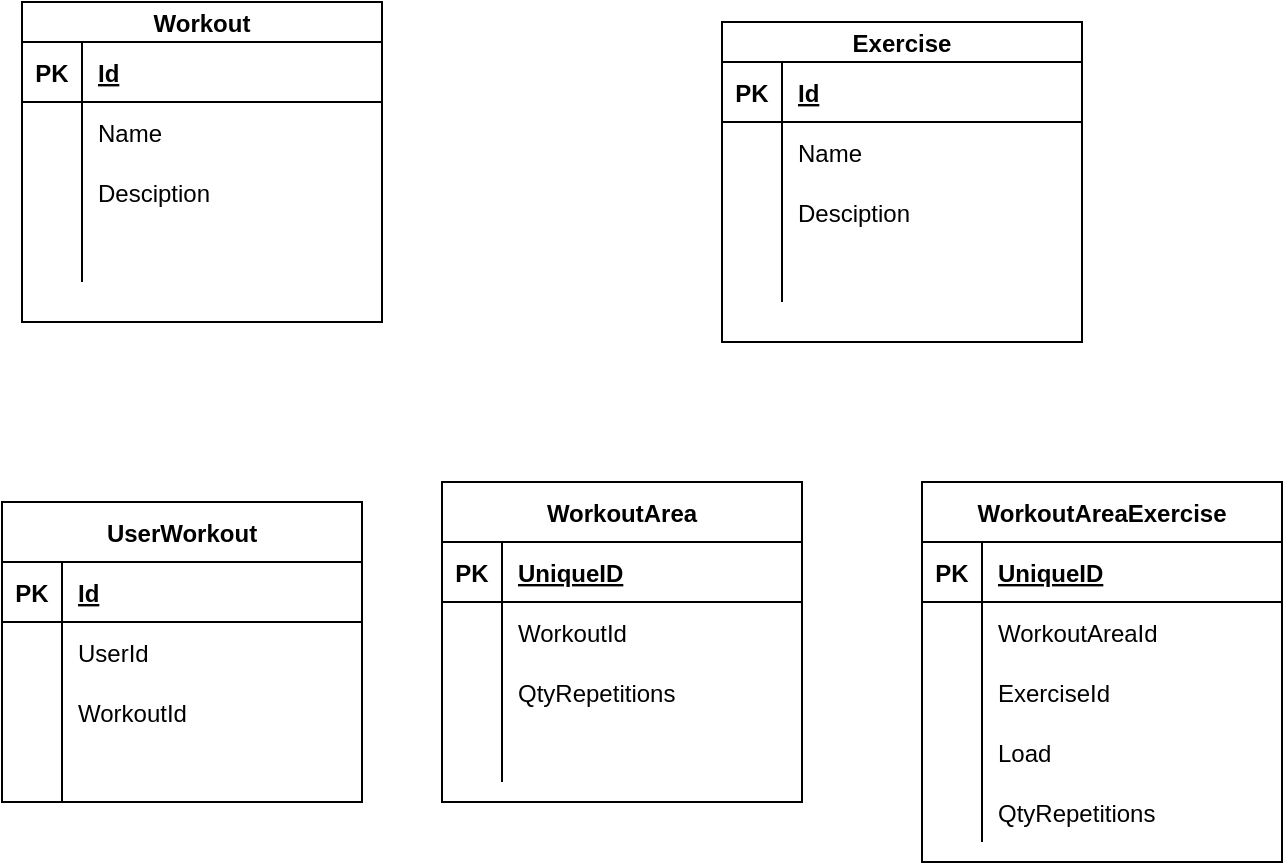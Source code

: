 <mxfile version="14.4.3" type="device"><diagram id="i7ZH1kHObydsbzHdw2sp" name="Page-1"><mxGraphModel dx="2622" dy="804" grid="1" gridSize="10" guides="1" tooltips="1" connect="1" arrows="1" fold="1" page="1" pageScale="1" pageWidth="1200" pageHeight="1920" math="0" shadow="0"><root><mxCell id="0"/><mxCell id="1" parent="0"/><mxCell id="IYPPg-c8srmi0bEhQd8D-1" value="Workout" style="shape=table;startSize=20;container=1;collapsible=1;childLayout=tableLayout;fixedRows=1;rowLines=0;fontStyle=1;align=center;resizeLast=1;" vertex="1" parent="1"><mxGeometry x="-210" y="30" width="180" height="160" as="geometry"/></mxCell><mxCell id="IYPPg-c8srmi0bEhQd8D-2" value="" style="shape=partialRectangle;collapsible=0;dropTarget=0;pointerEvents=0;fillColor=none;top=0;left=0;bottom=1;right=0;points=[[0,0.5],[1,0.5]];portConstraint=eastwest;" vertex="1" parent="IYPPg-c8srmi0bEhQd8D-1"><mxGeometry y="20" width="180" height="30" as="geometry"/></mxCell><mxCell id="IYPPg-c8srmi0bEhQd8D-3" value="PK" style="shape=partialRectangle;connectable=0;fillColor=none;top=0;left=0;bottom=0;right=0;fontStyle=1;overflow=hidden;" vertex="1" parent="IYPPg-c8srmi0bEhQd8D-2"><mxGeometry width="30" height="30" as="geometry"/></mxCell><mxCell id="IYPPg-c8srmi0bEhQd8D-4" value="Id" style="shape=partialRectangle;connectable=0;fillColor=none;top=0;left=0;bottom=0;right=0;align=left;spacingLeft=6;fontStyle=5;overflow=hidden;" vertex="1" parent="IYPPg-c8srmi0bEhQd8D-2"><mxGeometry x="30" width="150" height="30" as="geometry"/></mxCell><mxCell id="IYPPg-c8srmi0bEhQd8D-5" value="" style="shape=partialRectangle;collapsible=0;dropTarget=0;pointerEvents=0;fillColor=none;top=0;left=0;bottom=0;right=0;points=[[0,0.5],[1,0.5]];portConstraint=eastwest;" vertex="1" parent="IYPPg-c8srmi0bEhQd8D-1"><mxGeometry y="50" width="180" height="30" as="geometry"/></mxCell><mxCell id="IYPPg-c8srmi0bEhQd8D-6" value="" style="shape=partialRectangle;connectable=0;fillColor=none;top=0;left=0;bottom=0;right=0;editable=1;overflow=hidden;" vertex="1" parent="IYPPg-c8srmi0bEhQd8D-5"><mxGeometry width="30" height="30" as="geometry"/></mxCell><mxCell id="IYPPg-c8srmi0bEhQd8D-7" value="Name" style="shape=partialRectangle;connectable=0;fillColor=none;top=0;left=0;bottom=0;right=0;align=left;spacingLeft=6;overflow=hidden;" vertex="1" parent="IYPPg-c8srmi0bEhQd8D-5"><mxGeometry x="30" width="150" height="30" as="geometry"/></mxCell><mxCell id="IYPPg-c8srmi0bEhQd8D-8" value="" style="shape=partialRectangle;collapsible=0;dropTarget=0;pointerEvents=0;fillColor=none;top=0;left=0;bottom=0;right=0;points=[[0,0.5],[1,0.5]];portConstraint=eastwest;" vertex="1" parent="IYPPg-c8srmi0bEhQd8D-1"><mxGeometry y="80" width="180" height="30" as="geometry"/></mxCell><mxCell id="IYPPg-c8srmi0bEhQd8D-9" value="" style="shape=partialRectangle;connectable=0;fillColor=none;top=0;left=0;bottom=0;right=0;editable=1;overflow=hidden;" vertex="1" parent="IYPPg-c8srmi0bEhQd8D-8"><mxGeometry width="30" height="30" as="geometry"/></mxCell><mxCell id="IYPPg-c8srmi0bEhQd8D-10" value="Desciption" style="shape=partialRectangle;connectable=0;fillColor=none;top=0;left=0;bottom=0;right=0;align=left;spacingLeft=6;overflow=hidden;" vertex="1" parent="IYPPg-c8srmi0bEhQd8D-8"><mxGeometry x="30" width="150" height="30" as="geometry"/></mxCell><mxCell id="IYPPg-c8srmi0bEhQd8D-11" value="" style="shape=partialRectangle;collapsible=0;dropTarget=0;pointerEvents=0;fillColor=none;top=0;left=0;bottom=0;right=0;points=[[0,0.5],[1,0.5]];portConstraint=eastwest;" vertex="1" parent="IYPPg-c8srmi0bEhQd8D-1"><mxGeometry y="110" width="180" height="30" as="geometry"/></mxCell><mxCell id="IYPPg-c8srmi0bEhQd8D-12" value="" style="shape=partialRectangle;connectable=0;fillColor=none;top=0;left=0;bottom=0;right=0;editable=1;overflow=hidden;" vertex="1" parent="IYPPg-c8srmi0bEhQd8D-11"><mxGeometry width="30" height="30" as="geometry"/></mxCell><mxCell id="IYPPg-c8srmi0bEhQd8D-13" value="" style="shape=partialRectangle;connectable=0;fillColor=none;top=0;left=0;bottom=0;right=0;align=left;spacingLeft=6;overflow=hidden;" vertex="1" parent="IYPPg-c8srmi0bEhQd8D-11"><mxGeometry x="30" width="150" height="30" as="geometry"/></mxCell><mxCell id="IYPPg-c8srmi0bEhQd8D-14" value="Exercise" style="shape=table;startSize=20;container=1;collapsible=1;childLayout=tableLayout;fixedRows=1;rowLines=0;fontStyle=1;align=center;resizeLast=1;" vertex="1" parent="1"><mxGeometry x="140" y="40" width="180" height="160" as="geometry"/></mxCell><mxCell id="IYPPg-c8srmi0bEhQd8D-15" value="" style="shape=partialRectangle;collapsible=0;dropTarget=0;pointerEvents=0;fillColor=none;top=0;left=0;bottom=1;right=0;points=[[0,0.5],[1,0.5]];portConstraint=eastwest;" vertex="1" parent="IYPPg-c8srmi0bEhQd8D-14"><mxGeometry y="20" width="180" height="30" as="geometry"/></mxCell><mxCell id="IYPPg-c8srmi0bEhQd8D-16" value="PK" style="shape=partialRectangle;connectable=0;fillColor=none;top=0;left=0;bottom=0;right=0;fontStyle=1;overflow=hidden;" vertex="1" parent="IYPPg-c8srmi0bEhQd8D-15"><mxGeometry width="30" height="30" as="geometry"/></mxCell><mxCell id="IYPPg-c8srmi0bEhQd8D-17" value="Id" style="shape=partialRectangle;connectable=0;fillColor=none;top=0;left=0;bottom=0;right=0;align=left;spacingLeft=6;fontStyle=5;overflow=hidden;" vertex="1" parent="IYPPg-c8srmi0bEhQd8D-15"><mxGeometry x="30" width="150" height="30" as="geometry"/></mxCell><mxCell id="IYPPg-c8srmi0bEhQd8D-18" value="" style="shape=partialRectangle;collapsible=0;dropTarget=0;pointerEvents=0;fillColor=none;top=0;left=0;bottom=0;right=0;points=[[0,0.5],[1,0.5]];portConstraint=eastwest;" vertex="1" parent="IYPPg-c8srmi0bEhQd8D-14"><mxGeometry y="50" width="180" height="30" as="geometry"/></mxCell><mxCell id="IYPPg-c8srmi0bEhQd8D-19" value="" style="shape=partialRectangle;connectable=0;fillColor=none;top=0;left=0;bottom=0;right=0;editable=1;overflow=hidden;" vertex="1" parent="IYPPg-c8srmi0bEhQd8D-18"><mxGeometry width="30" height="30" as="geometry"/></mxCell><mxCell id="IYPPg-c8srmi0bEhQd8D-20" value="Name" style="shape=partialRectangle;connectable=0;fillColor=none;top=0;left=0;bottom=0;right=0;align=left;spacingLeft=6;overflow=hidden;" vertex="1" parent="IYPPg-c8srmi0bEhQd8D-18"><mxGeometry x="30" width="150" height="30" as="geometry"/></mxCell><mxCell id="IYPPg-c8srmi0bEhQd8D-21" value="" style="shape=partialRectangle;collapsible=0;dropTarget=0;pointerEvents=0;fillColor=none;top=0;left=0;bottom=0;right=0;points=[[0,0.5],[1,0.5]];portConstraint=eastwest;" vertex="1" parent="IYPPg-c8srmi0bEhQd8D-14"><mxGeometry y="80" width="180" height="30" as="geometry"/></mxCell><mxCell id="IYPPg-c8srmi0bEhQd8D-22" value="" style="shape=partialRectangle;connectable=0;fillColor=none;top=0;left=0;bottom=0;right=0;editable=1;overflow=hidden;" vertex="1" parent="IYPPg-c8srmi0bEhQd8D-21"><mxGeometry width="30" height="30" as="geometry"/></mxCell><mxCell id="IYPPg-c8srmi0bEhQd8D-23" value="Desciption" style="shape=partialRectangle;connectable=0;fillColor=none;top=0;left=0;bottom=0;right=0;align=left;spacingLeft=6;overflow=hidden;" vertex="1" parent="IYPPg-c8srmi0bEhQd8D-21"><mxGeometry x="30" width="150" height="30" as="geometry"/></mxCell><mxCell id="IYPPg-c8srmi0bEhQd8D-24" value="" style="shape=partialRectangle;collapsible=0;dropTarget=0;pointerEvents=0;fillColor=none;top=0;left=0;bottom=0;right=0;points=[[0,0.5],[1,0.5]];portConstraint=eastwest;" vertex="1" parent="IYPPg-c8srmi0bEhQd8D-14"><mxGeometry y="110" width="180" height="30" as="geometry"/></mxCell><mxCell id="IYPPg-c8srmi0bEhQd8D-25" value="" style="shape=partialRectangle;connectable=0;fillColor=none;top=0;left=0;bottom=0;right=0;editable=1;overflow=hidden;" vertex="1" parent="IYPPg-c8srmi0bEhQd8D-24"><mxGeometry width="30" height="30" as="geometry"/></mxCell><mxCell id="IYPPg-c8srmi0bEhQd8D-26" value="" style="shape=partialRectangle;connectable=0;fillColor=none;top=0;left=0;bottom=0;right=0;align=left;spacingLeft=6;overflow=hidden;" vertex="1" parent="IYPPg-c8srmi0bEhQd8D-24"><mxGeometry x="30" width="150" height="30" as="geometry"/></mxCell><mxCell id="IYPPg-c8srmi0bEhQd8D-27" value="UserWorkout" style="shape=table;startSize=30;container=1;collapsible=1;childLayout=tableLayout;fixedRows=1;rowLines=0;fontStyle=1;align=center;resizeLast=1;" vertex="1" parent="1"><mxGeometry x="-220" y="280" width="180" height="150" as="geometry"/></mxCell><mxCell id="IYPPg-c8srmi0bEhQd8D-28" value="" style="shape=partialRectangle;collapsible=0;dropTarget=0;pointerEvents=0;fillColor=none;top=0;left=0;bottom=1;right=0;points=[[0,0.5],[1,0.5]];portConstraint=eastwest;" vertex="1" parent="IYPPg-c8srmi0bEhQd8D-27"><mxGeometry y="30" width="180" height="30" as="geometry"/></mxCell><mxCell id="IYPPg-c8srmi0bEhQd8D-29" value="PK" style="shape=partialRectangle;connectable=0;fillColor=none;top=0;left=0;bottom=0;right=0;fontStyle=1;overflow=hidden;" vertex="1" parent="IYPPg-c8srmi0bEhQd8D-28"><mxGeometry width="30" height="30" as="geometry"/></mxCell><mxCell id="IYPPg-c8srmi0bEhQd8D-30" value="Id" style="shape=partialRectangle;connectable=0;fillColor=none;top=0;left=0;bottom=0;right=0;align=left;spacingLeft=6;fontStyle=5;overflow=hidden;" vertex="1" parent="IYPPg-c8srmi0bEhQd8D-28"><mxGeometry x="30" width="150" height="30" as="geometry"/></mxCell><mxCell id="IYPPg-c8srmi0bEhQd8D-31" value="" style="shape=partialRectangle;collapsible=0;dropTarget=0;pointerEvents=0;fillColor=none;top=0;left=0;bottom=0;right=0;points=[[0,0.5],[1,0.5]];portConstraint=eastwest;" vertex="1" parent="IYPPg-c8srmi0bEhQd8D-27"><mxGeometry y="60" width="180" height="30" as="geometry"/></mxCell><mxCell id="IYPPg-c8srmi0bEhQd8D-32" value="" style="shape=partialRectangle;connectable=0;fillColor=none;top=0;left=0;bottom=0;right=0;editable=1;overflow=hidden;" vertex="1" parent="IYPPg-c8srmi0bEhQd8D-31"><mxGeometry width="30" height="30" as="geometry"/></mxCell><mxCell id="IYPPg-c8srmi0bEhQd8D-33" value="UserId" style="shape=partialRectangle;connectable=0;fillColor=none;top=0;left=0;bottom=0;right=0;align=left;spacingLeft=6;overflow=hidden;" vertex="1" parent="IYPPg-c8srmi0bEhQd8D-31"><mxGeometry x="30" width="150" height="30" as="geometry"/></mxCell><mxCell id="IYPPg-c8srmi0bEhQd8D-34" value="" style="shape=partialRectangle;collapsible=0;dropTarget=0;pointerEvents=0;fillColor=none;top=0;left=0;bottom=0;right=0;points=[[0,0.5],[1,0.5]];portConstraint=eastwest;" vertex="1" parent="IYPPg-c8srmi0bEhQd8D-27"><mxGeometry y="90" width="180" height="30" as="geometry"/></mxCell><mxCell id="IYPPg-c8srmi0bEhQd8D-35" value="" style="shape=partialRectangle;connectable=0;fillColor=none;top=0;left=0;bottom=0;right=0;editable=1;overflow=hidden;" vertex="1" parent="IYPPg-c8srmi0bEhQd8D-34"><mxGeometry width="30" height="30" as="geometry"/></mxCell><mxCell id="IYPPg-c8srmi0bEhQd8D-36" value="WorkoutId" style="shape=partialRectangle;connectable=0;fillColor=none;top=0;left=0;bottom=0;right=0;align=left;spacingLeft=6;overflow=hidden;" vertex="1" parent="IYPPg-c8srmi0bEhQd8D-34"><mxGeometry x="30" width="150" height="30" as="geometry"/></mxCell><mxCell id="IYPPg-c8srmi0bEhQd8D-37" value="" style="shape=partialRectangle;collapsible=0;dropTarget=0;pointerEvents=0;fillColor=none;top=0;left=0;bottom=0;right=0;points=[[0,0.5],[1,0.5]];portConstraint=eastwest;" vertex="1" parent="IYPPg-c8srmi0bEhQd8D-27"><mxGeometry y="120" width="180" height="30" as="geometry"/></mxCell><mxCell id="IYPPg-c8srmi0bEhQd8D-38" value="" style="shape=partialRectangle;connectable=0;fillColor=none;top=0;left=0;bottom=0;right=0;editable=1;overflow=hidden;" vertex="1" parent="IYPPg-c8srmi0bEhQd8D-37"><mxGeometry width="30" height="30" as="geometry"/></mxCell><mxCell id="IYPPg-c8srmi0bEhQd8D-39" value="" style="shape=partialRectangle;connectable=0;fillColor=none;top=0;left=0;bottom=0;right=0;align=left;spacingLeft=6;overflow=hidden;" vertex="1" parent="IYPPg-c8srmi0bEhQd8D-37"><mxGeometry x="30" width="150" height="30" as="geometry"/></mxCell><mxCell id="IYPPg-c8srmi0bEhQd8D-55" value="WorkoutArea" style="shape=table;startSize=30;container=1;collapsible=1;childLayout=tableLayout;fixedRows=1;rowLines=0;fontStyle=1;align=center;resizeLast=1;" vertex="1" parent="1"><mxGeometry y="270" width="180" height="160" as="geometry"/></mxCell><mxCell id="IYPPg-c8srmi0bEhQd8D-56" value="" style="shape=partialRectangle;collapsible=0;dropTarget=0;pointerEvents=0;fillColor=none;top=0;left=0;bottom=1;right=0;points=[[0,0.5],[1,0.5]];portConstraint=eastwest;" vertex="1" parent="IYPPg-c8srmi0bEhQd8D-55"><mxGeometry y="30" width="180" height="30" as="geometry"/></mxCell><mxCell id="IYPPg-c8srmi0bEhQd8D-57" value="PK" style="shape=partialRectangle;connectable=0;fillColor=none;top=0;left=0;bottom=0;right=0;fontStyle=1;overflow=hidden;" vertex="1" parent="IYPPg-c8srmi0bEhQd8D-56"><mxGeometry width="30" height="30" as="geometry"/></mxCell><mxCell id="IYPPg-c8srmi0bEhQd8D-58" value="UniqueID" style="shape=partialRectangle;connectable=0;fillColor=none;top=0;left=0;bottom=0;right=0;align=left;spacingLeft=6;fontStyle=5;overflow=hidden;" vertex="1" parent="IYPPg-c8srmi0bEhQd8D-56"><mxGeometry x="30" width="150" height="30" as="geometry"/></mxCell><mxCell id="IYPPg-c8srmi0bEhQd8D-59" value="" style="shape=partialRectangle;collapsible=0;dropTarget=0;pointerEvents=0;fillColor=none;top=0;left=0;bottom=0;right=0;points=[[0,0.5],[1,0.5]];portConstraint=eastwest;" vertex="1" parent="IYPPg-c8srmi0bEhQd8D-55"><mxGeometry y="60" width="180" height="30" as="geometry"/></mxCell><mxCell id="IYPPg-c8srmi0bEhQd8D-60" value="" style="shape=partialRectangle;connectable=0;fillColor=none;top=0;left=0;bottom=0;right=0;editable=1;overflow=hidden;" vertex="1" parent="IYPPg-c8srmi0bEhQd8D-59"><mxGeometry width="30" height="30" as="geometry"/></mxCell><mxCell id="IYPPg-c8srmi0bEhQd8D-61" value="WorkoutId" style="shape=partialRectangle;connectable=0;fillColor=none;top=0;left=0;bottom=0;right=0;align=left;spacingLeft=6;overflow=hidden;" vertex="1" parent="IYPPg-c8srmi0bEhQd8D-59"><mxGeometry x="30" width="150" height="30" as="geometry"/></mxCell><mxCell id="IYPPg-c8srmi0bEhQd8D-62" value="" style="shape=partialRectangle;collapsible=0;dropTarget=0;pointerEvents=0;fillColor=none;top=0;left=0;bottom=0;right=0;points=[[0,0.5],[1,0.5]];portConstraint=eastwest;" vertex="1" parent="IYPPg-c8srmi0bEhQd8D-55"><mxGeometry y="90" width="180" height="30" as="geometry"/></mxCell><mxCell id="IYPPg-c8srmi0bEhQd8D-63" value="" style="shape=partialRectangle;connectable=0;fillColor=none;top=0;left=0;bottom=0;right=0;editable=1;overflow=hidden;" vertex="1" parent="IYPPg-c8srmi0bEhQd8D-62"><mxGeometry width="30" height="30" as="geometry"/></mxCell><mxCell id="IYPPg-c8srmi0bEhQd8D-64" value="QtyRepetitions" style="shape=partialRectangle;connectable=0;fillColor=none;top=0;left=0;bottom=0;right=0;align=left;spacingLeft=6;overflow=hidden;" vertex="1" parent="IYPPg-c8srmi0bEhQd8D-62"><mxGeometry x="30" width="150" height="30" as="geometry"/></mxCell><mxCell id="IYPPg-c8srmi0bEhQd8D-65" value="" style="shape=partialRectangle;collapsible=0;dropTarget=0;pointerEvents=0;fillColor=none;top=0;left=0;bottom=0;right=0;points=[[0,0.5],[1,0.5]];portConstraint=eastwest;" vertex="1" parent="IYPPg-c8srmi0bEhQd8D-55"><mxGeometry y="120" width="180" height="30" as="geometry"/></mxCell><mxCell id="IYPPg-c8srmi0bEhQd8D-66" value="" style="shape=partialRectangle;connectable=0;fillColor=none;top=0;left=0;bottom=0;right=0;editable=1;overflow=hidden;" vertex="1" parent="IYPPg-c8srmi0bEhQd8D-65"><mxGeometry width="30" height="30" as="geometry"/></mxCell><mxCell id="IYPPg-c8srmi0bEhQd8D-67" value="" style="shape=partialRectangle;connectable=0;fillColor=none;top=0;left=0;bottom=0;right=0;align=left;spacingLeft=6;overflow=hidden;" vertex="1" parent="IYPPg-c8srmi0bEhQd8D-65"><mxGeometry x="30" width="150" height="30" as="geometry"/></mxCell><mxCell id="IYPPg-c8srmi0bEhQd8D-68" value="WorkoutAreaExercise" style="shape=table;startSize=30;container=1;collapsible=1;childLayout=tableLayout;fixedRows=1;rowLines=0;fontStyle=1;align=center;resizeLast=1;" vertex="1" parent="1"><mxGeometry x="240" y="270" width="180" height="190" as="geometry"/></mxCell><mxCell id="IYPPg-c8srmi0bEhQd8D-69" value="" style="shape=partialRectangle;collapsible=0;dropTarget=0;pointerEvents=0;fillColor=none;top=0;left=0;bottom=1;right=0;points=[[0,0.5],[1,0.5]];portConstraint=eastwest;" vertex="1" parent="IYPPg-c8srmi0bEhQd8D-68"><mxGeometry y="30" width="180" height="30" as="geometry"/></mxCell><mxCell id="IYPPg-c8srmi0bEhQd8D-70" value="PK" style="shape=partialRectangle;connectable=0;fillColor=none;top=0;left=0;bottom=0;right=0;fontStyle=1;overflow=hidden;" vertex="1" parent="IYPPg-c8srmi0bEhQd8D-69"><mxGeometry width="30" height="30" as="geometry"/></mxCell><mxCell id="IYPPg-c8srmi0bEhQd8D-71" value="UniqueID" style="shape=partialRectangle;connectable=0;fillColor=none;top=0;left=0;bottom=0;right=0;align=left;spacingLeft=6;fontStyle=5;overflow=hidden;" vertex="1" parent="IYPPg-c8srmi0bEhQd8D-69"><mxGeometry x="30" width="150" height="30" as="geometry"/></mxCell><mxCell id="IYPPg-c8srmi0bEhQd8D-72" value="" style="shape=partialRectangle;collapsible=0;dropTarget=0;pointerEvents=0;fillColor=none;top=0;left=0;bottom=0;right=0;points=[[0,0.5],[1,0.5]];portConstraint=eastwest;" vertex="1" parent="IYPPg-c8srmi0bEhQd8D-68"><mxGeometry y="60" width="180" height="30" as="geometry"/></mxCell><mxCell id="IYPPg-c8srmi0bEhQd8D-73" value="" style="shape=partialRectangle;connectable=0;fillColor=none;top=0;left=0;bottom=0;right=0;editable=1;overflow=hidden;" vertex="1" parent="IYPPg-c8srmi0bEhQd8D-72"><mxGeometry width="30" height="30" as="geometry"/></mxCell><mxCell id="IYPPg-c8srmi0bEhQd8D-74" value="WorkoutAreaId" style="shape=partialRectangle;connectable=0;fillColor=none;top=0;left=0;bottom=0;right=0;align=left;spacingLeft=6;overflow=hidden;" vertex="1" parent="IYPPg-c8srmi0bEhQd8D-72"><mxGeometry x="30" width="150" height="30" as="geometry"/></mxCell><mxCell id="IYPPg-c8srmi0bEhQd8D-75" value="" style="shape=partialRectangle;collapsible=0;dropTarget=0;pointerEvents=0;fillColor=none;top=0;left=0;bottom=0;right=0;points=[[0,0.5],[1,0.5]];portConstraint=eastwest;" vertex="1" parent="IYPPg-c8srmi0bEhQd8D-68"><mxGeometry y="90" width="180" height="30" as="geometry"/></mxCell><mxCell id="IYPPg-c8srmi0bEhQd8D-76" value="" style="shape=partialRectangle;connectable=0;fillColor=none;top=0;left=0;bottom=0;right=0;editable=1;overflow=hidden;" vertex="1" parent="IYPPg-c8srmi0bEhQd8D-75"><mxGeometry width="30" height="30" as="geometry"/></mxCell><mxCell id="IYPPg-c8srmi0bEhQd8D-77" value="ExerciseId" style="shape=partialRectangle;connectable=0;fillColor=none;top=0;left=0;bottom=0;right=0;align=left;spacingLeft=6;overflow=hidden;" vertex="1" parent="IYPPg-c8srmi0bEhQd8D-75"><mxGeometry x="30" width="150" height="30" as="geometry"/></mxCell><mxCell id="IYPPg-c8srmi0bEhQd8D-78" value="" style="shape=partialRectangle;collapsible=0;dropTarget=0;pointerEvents=0;fillColor=none;top=0;left=0;bottom=0;right=0;points=[[0,0.5],[1,0.5]];portConstraint=eastwest;" vertex="1" parent="IYPPg-c8srmi0bEhQd8D-68"><mxGeometry y="120" width="180" height="30" as="geometry"/></mxCell><mxCell id="IYPPg-c8srmi0bEhQd8D-79" value="" style="shape=partialRectangle;connectable=0;fillColor=none;top=0;left=0;bottom=0;right=0;editable=1;overflow=hidden;" vertex="1" parent="IYPPg-c8srmi0bEhQd8D-78"><mxGeometry width="30" height="30" as="geometry"/></mxCell><mxCell id="IYPPg-c8srmi0bEhQd8D-80" value="Load" style="shape=partialRectangle;connectable=0;fillColor=none;top=0;left=0;bottom=0;right=0;align=left;spacingLeft=6;overflow=hidden;" vertex="1" parent="IYPPg-c8srmi0bEhQd8D-78"><mxGeometry x="30" width="150" height="30" as="geometry"/></mxCell><mxCell id="IYPPg-c8srmi0bEhQd8D-82" value="" style="shape=partialRectangle;collapsible=0;dropTarget=0;pointerEvents=0;fillColor=none;top=0;left=0;bottom=0;right=0;points=[[0,0.5],[1,0.5]];portConstraint=eastwest;" vertex="1" parent="IYPPg-c8srmi0bEhQd8D-68"><mxGeometry y="150" width="180" height="30" as="geometry"/></mxCell><mxCell id="IYPPg-c8srmi0bEhQd8D-83" value="" style="shape=partialRectangle;connectable=0;fillColor=none;top=0;left=0;bottom=0;right=0;editable=1;overflow=hidden;" vertex="1" parent="IYPPg-c8srmi0bEhQd8D-82"><mxGeometry width="30" height="30" as="geometry"/></mxCell><mxCell id="IYPPg-c8srmi0bEhQd8D-84" value="QtyRepetitions" style="shape=partialRectangle;connectable=0;fillColor=none;top=0;left=0;bottom=0;right=0;align=left;spacingLeft=6;overflow=hidden;" vertex="1" parent="IYPPg-c8srmi0bEhQd8D-82"><mxGeometry x="30" width="150" height="30" as="geometry"/></mxCell></root></mxGraphModel></diagram></mxfile>